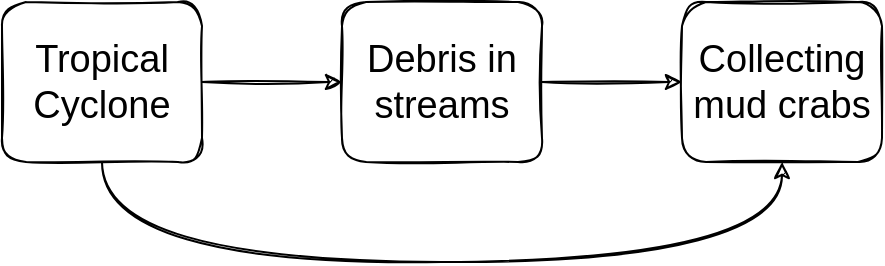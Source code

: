 <mxfile version="14.9.6" type="device"><diagram id="vANJphClzJ6G5GirCKAQ" name="Page-1"><mxGraphModel dx="932" dy="577" grid="1" gridSize="10" guides="1" tooltips="1" connect="1" arrows="1" fold="1" page="1" pageScale="1" pageWidth="827" pageHeight="1169" math="0" shadow="0"><root><mxCell id="0"/><mxCell id="1" parent="0"/><mxCell id="KoTnRoGVZNPwW73XtLsM-1" value="&lt;font style=&quot;font-size: 19px&quot;&gt;Collecting mud crabs&lt;/font&gt;" style="text;html=1;fillColor=none;align=center;verticalAlign=middle;whiteSpace=wrap;rounded=1;strokeColor=#000000;shadow=0;sketch=1;" parent="1" vertex="1"><mxGeometry x="340" y="250" width="100" height="80" as="geometry"/></mxCell><mxCell id="KoTnRoGVZNPwW73XtLsM-2" value="" style="edgeStyle=orthogonalEdgeStyle;rounded=0;orthogonalLoop=1;jettySize=auto;html=1;sketch=1;" parent="1" source="KoTnRoGVZNPwW73XtLsM-3" target="KoTnRoGVZNPwW73XtLsM-1" edge="1"><mxGeometry relative="1" as="geometry"/></mxCell><mxCell id="KoTnRoGVZNPwW73XtLsM-3" value="&lt;font style=&quot;font-size: 19px&quot;&gt;Debris in streams&lt;/font&gt;" style="text;html=1;fillColor=none;align=center;verticalAlign=middle;whiteSpace=wrap;rounded=1;strokeColor=#000000;shadow=0;sketch=1;" parent="1" vertex="1"><mxGeometry x="170" y="250" width="100" height="80" as="geometry"/></mxCell><mxCell id="KoTnRoGVZNPwW73XtLsM-4" value="" style="edgeStyle=orthogonalEdgeStyle;rounded=0;orthogonalLoop=1;jettySize=auto;html=1;sketch=1;" parent="1" source="KoTnRoGVZNPwW73XtLsM-5" target="KoTnRoGVZNPwW73XtLsM-3" edge="1"><mxGeometry relative="1" as="geometry"/></mxCell><mxCell id="KoTnRoGVZNPwW73XtLsM-6" style="edgeStyle=orthogonalEdgeStyle;rounded=0;orthogonalLoop=1;jettySize=auto;html=1;entryX=0.5;entryY=1;entryDx=0;entryDy=0;exitX=0.5;exitY=1;exitDx=0;exitDy=0;sketch=1;curved=1;" parent="1" source="KoTnRoGVZNPwW73XtLsM-5" target="KoTnRoGVZNPwW73XtLsM-1" edge="1"><mxGeometry relative="1" as="geometry"><Array as="points"><mxPoint x="50" y="380"/><mxPoint x="390" y="380"/></Array></mxGeometry></mxCell><mxCell id="KoTnRoGVZNPwW73XtLsM-5" value="&lt;font style=&quot;font-size: 19px&quot;&gt;Tropical Cyclone&lt;/font&gt;" style="text;html=1;fillColor=none;align=center;verticalAlign=middle;whiteSpace=wrap;rounded=1;strokeColor=#000000;shadow=0;sketch=1;" parent="1" vertex="1"><mxGeometry y="250" width="100" height="80" as="geometry"/></mxCell></root></mxGraphModel></diagram></mxfile>